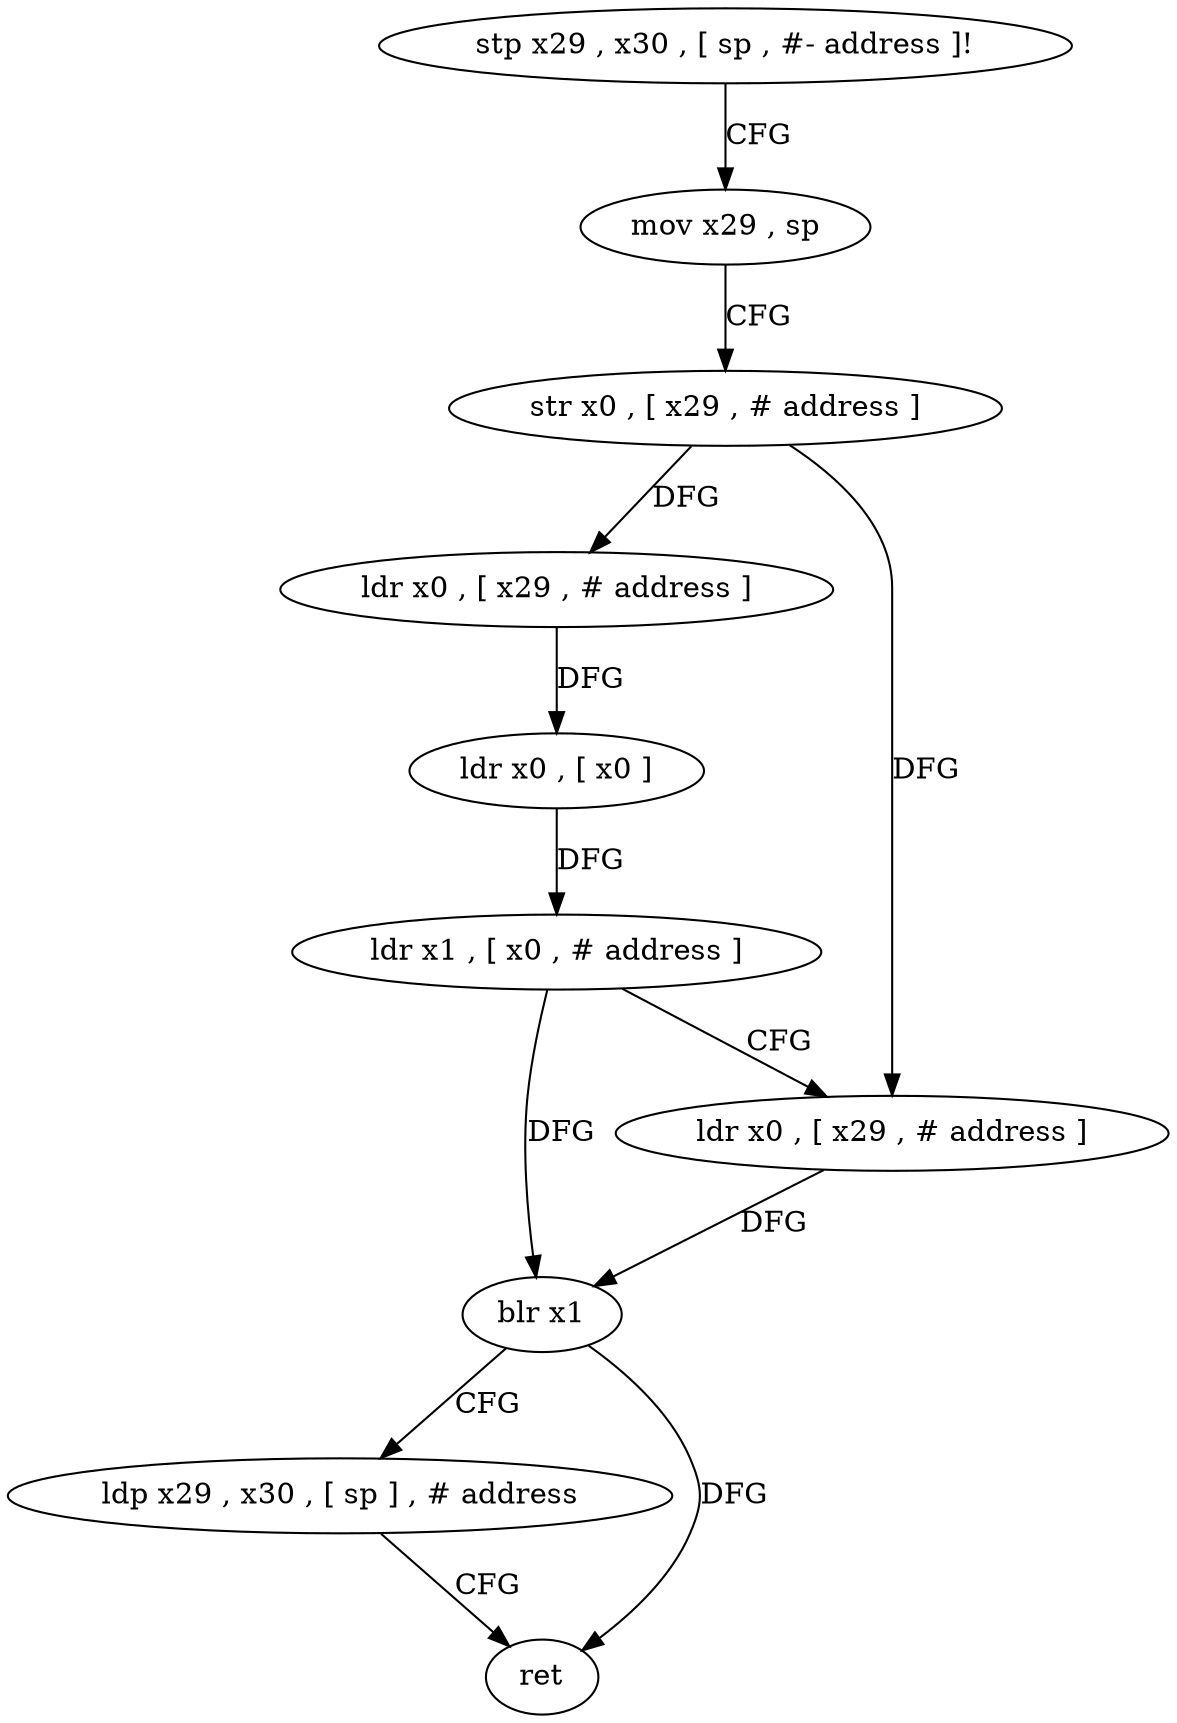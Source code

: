 digraph "func" {
"230304" [label = "stp x29 , x30 , [ sp , #- address ]!" ]
"230308" [label = "mov x29 , sp" ]
"230312" [label = "str x0 , [ x29 , # address ]" ]
"230316" [label = "ldr x0 , [ x29 , # address ]" ]
"230320" [label = "ldr x0 , [ x0 ]" ]
"230324" [label = "ldr x1 , [ x0 , # address ]" ]
"230328" [label = "ldr x0 , [ x29 , # address ]" ]
"230332" [label = "blr x1" ]
"230336" [label = "ldp x29 , x30 , [ sp ] , # address" ]
"230340" [label = "ret" ]
"230304" -> "230308" [ label = "CFG" ]
"230308" -> "230312" [ label = "CFG" ]
"230312" -> "230316" [ label = "DFG" ]
"230312" -> "230328" [ label = "DFG" ]
"230316" -> "230320" [ label = "DFG" ]
"230320" -> "230324" [ label = "DFG" ]
"230324" -> "230328" [ label = "CFG" ]
"230324" -> "230332" [ label = "DFG" ]
"230328" -> "230332" [ label = "DFG" ]
"230332" -> "230336" [ label = "CFG" ]
"230332" -> "230340" [ label = "DFG" ]
"230336" -> "230340" [ label = "CFG" ]
}
